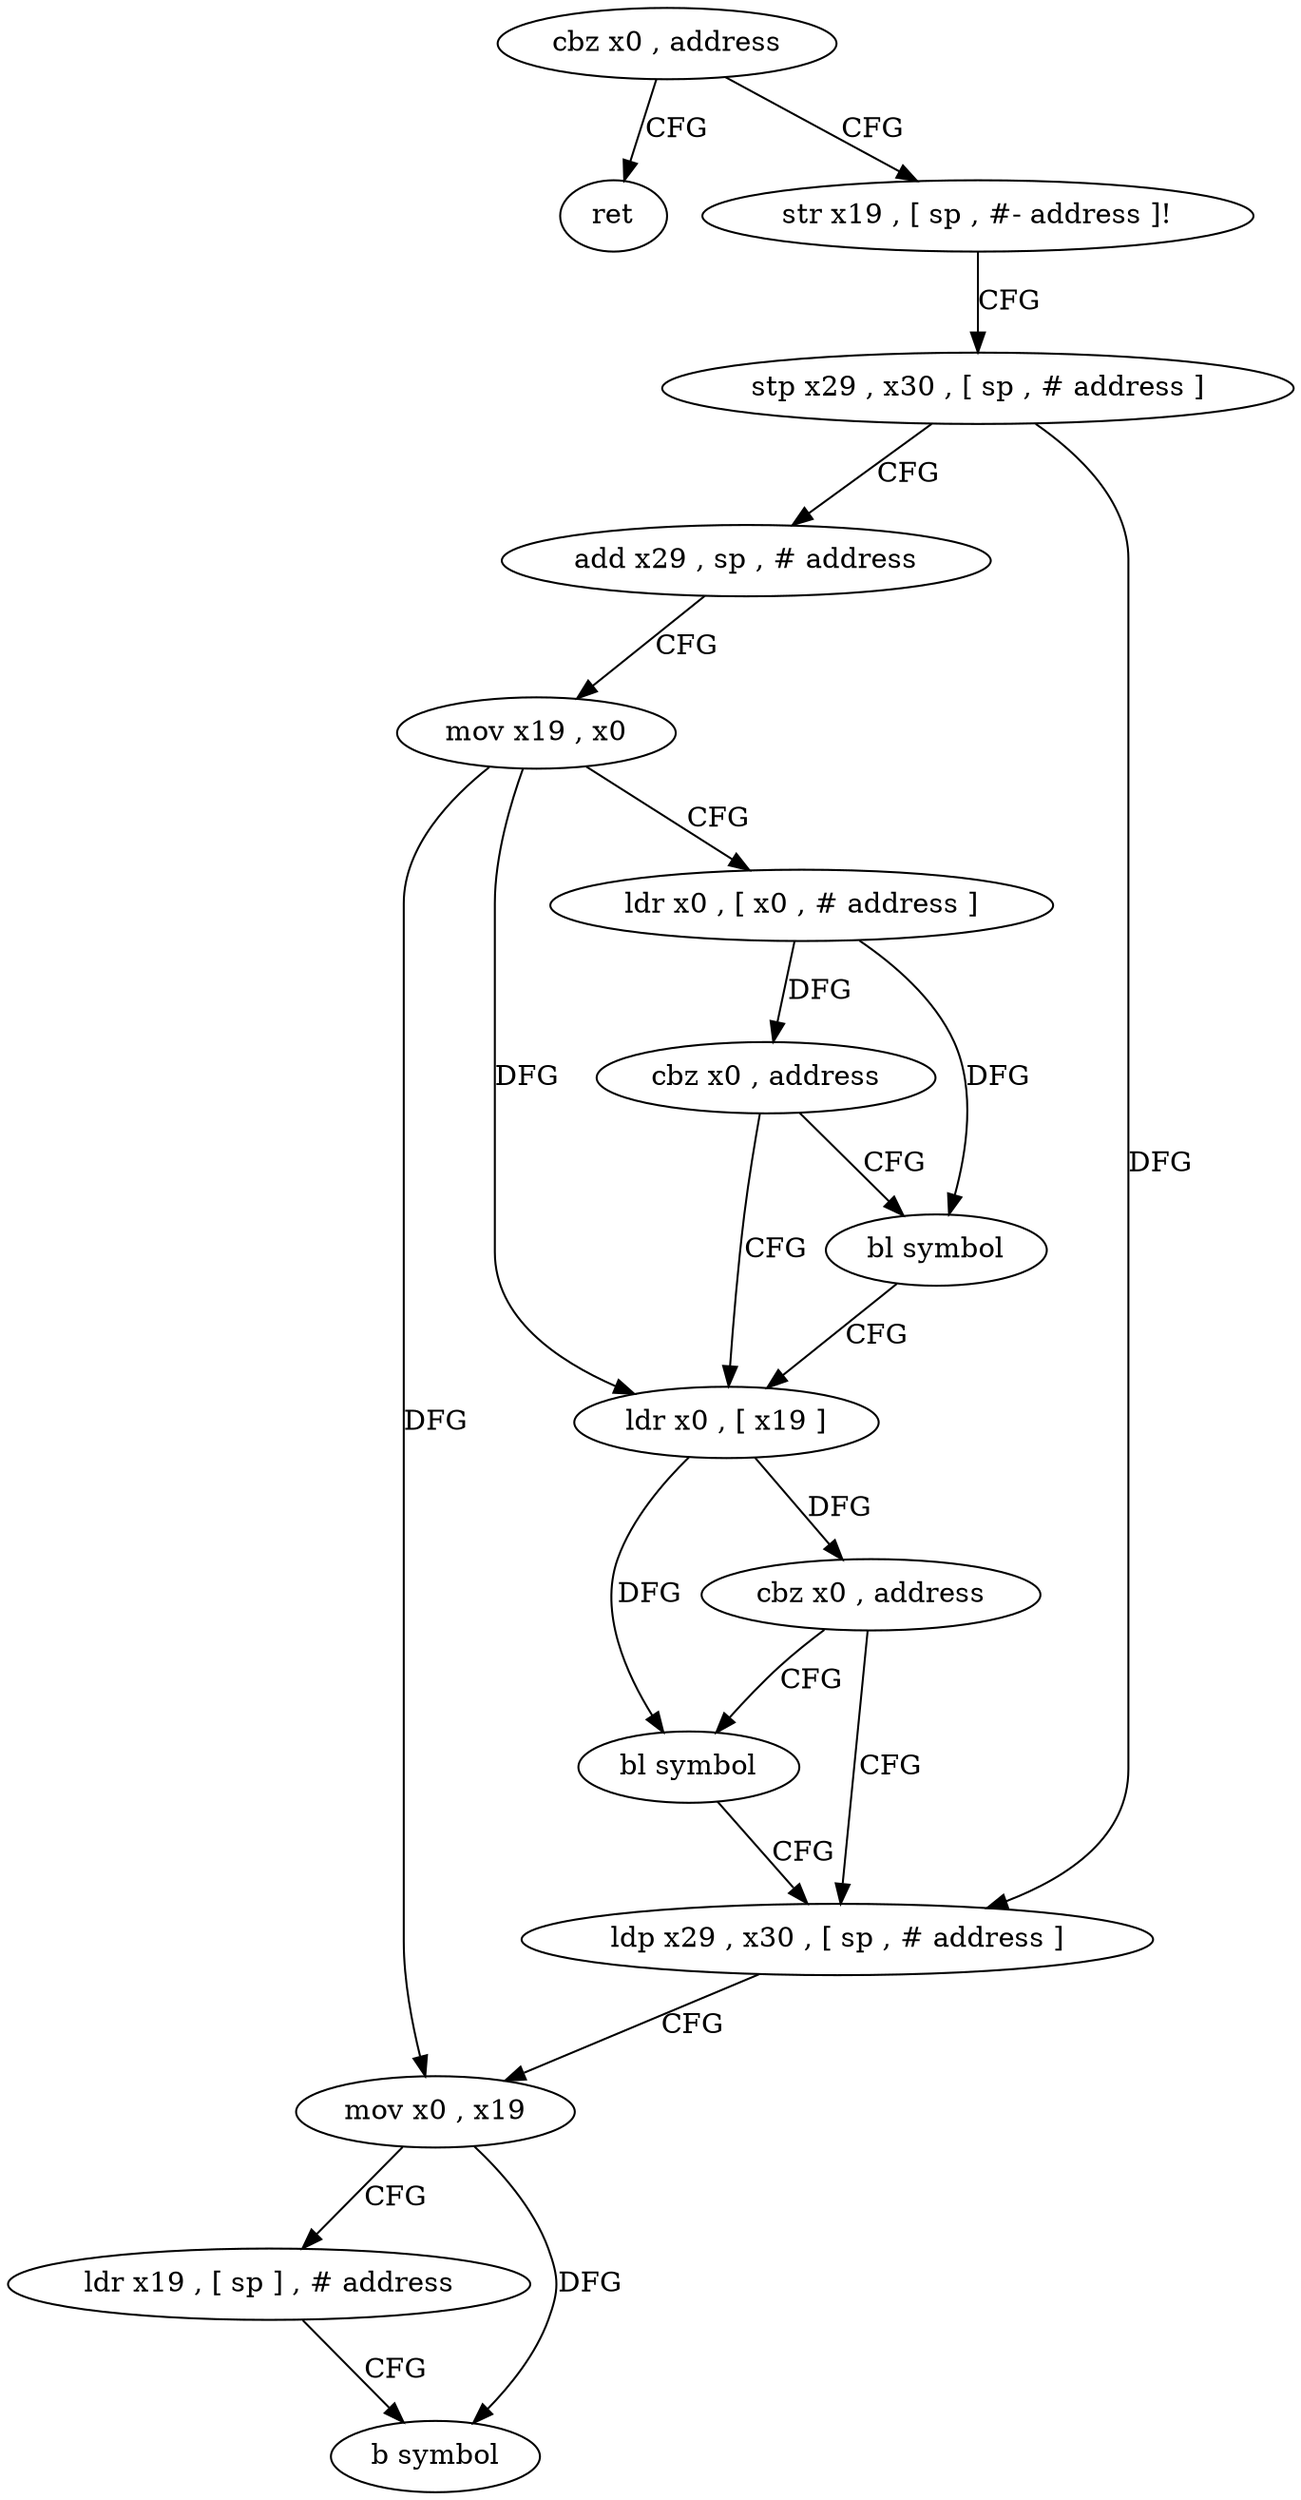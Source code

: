 digraph "func" {
"125580" [label = "cbz x0 , address" ]
"125640" [label = "ret" ]
"125584" [label = "str x19 , [ sp , #- address ]!" ]
"125588" [label = "stp x29 , x30 , [ sp , # address ]" ]
"125592" [label = "add x29 , sp , # address" ]
"125596" [label = "mov x19 , x0" ]
"125600" [label = "ldr x0 , [ x0 , # address ]" ]
"125604" [label = "cbz x0 , address" ]
"125612" [label = "ldr x0 , [ x19 ]" ]
"125608" [label = "bl symbol" ]
"125616" [label = "cbz x0 , address" ]
"125624" [label = "ldp x29 , x30 , [ sp , # address ]" ]
"125620" [label = "bl symbol" ]
"125628" [label = "mov x0 , x19" ]
"125632" [label = "ldr x19 , [ sp ] , # address" ]
"125636" [label = "b symbol" ]
"125580" -> "125640" [ label = "CFG" ]
"125580" -> "125584" [ label = "CFG" ]
"125584" -> "125588" [ label = "CFG" ]
"125588" -> "125592" [ label = "CFG" ]
"125588" -> "125624" [ label = "DFG" ]
"125592" -> "125596" [ label = "CFG" ]
"125596" -> "125600" [ label = "CFG" ]
"125596" -> "125612" [ label = "DFG" ]
"125596" -> "125628" [ label = "DFG" ]
"125600" -> "125604" [ label = "DFG" ]
"125600" -> "125608" [ label = "DFG" ]
"125604" -> "125612" [ label = "CFG" ]
"125604" -> "125608" [ label = "CFG" ]
"125612" -> "125616" [ label = "DFG" ]
"125612" -> "125620" [ label = "DFG" ]
"125608" -> "125612" [ label = "CFG" ]
"125616" -> "125624" [ label = "CFG" ]
"125616" -> "125620" [ label = "CFG" ]
"125624" -> "125628" [ label = "CFG" ]
"125620" -> "125624" [ label = "CFG" ]
"125628" -> "125632" [ label = "CFG" ]
"125628" -> "125636" [ label = "DFG" ]
"125632" -> "125636" [ label = "CFG" ]
}
